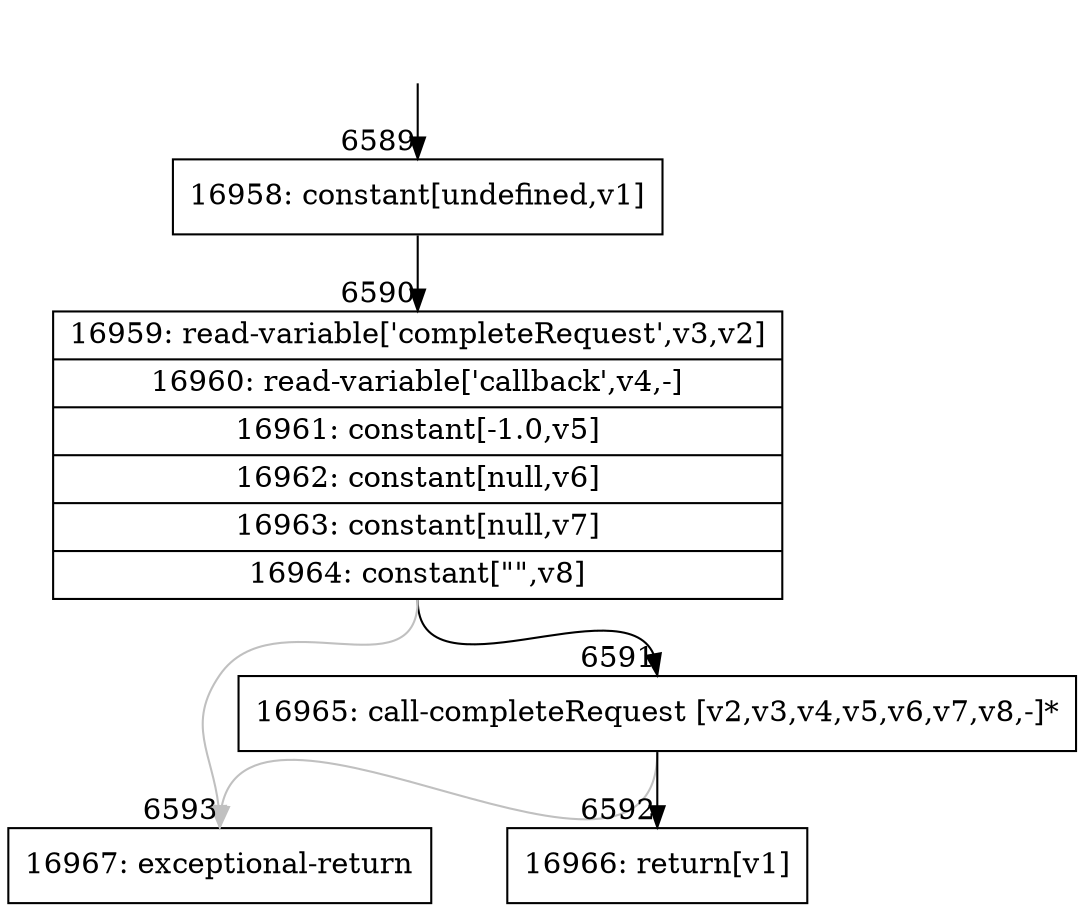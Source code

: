 digraph {
rankdir="TD"
BB_entry495[shape=none,label=""];
BB_entry495 -> BB6589 [tailport=s, headport=n, headlabel="    6589"]
BB6589 [shape=record label="{16958: constant[undefined,v1]}" ] 
BB6589 -> BB6590 [tailport=s, headport=n, headlabel="      6590"]
BB6590 [shape=record label="{16959: read-variable['completeRequest',v3,v2]|16960: read-variable['callback',v4,-]|16961: constant[-1.0,v5]|16962: constant[null,v6]|16963: constant[null,v7]|16964: constant[\"\",v8]}" ] 
BB6590 -> BB6591 [tailport=s, headport=n, headlabel="      6591"]
BB6590 -> BB6593 [tailport=s, headport=n, color=gray, headlabel="      6593"]
BB6591 [shape=record label="{16965: call-completeRequest [v2,v3,v4,v5,v6,v7,v8,-]*}" ] 
BB6591 -> BB6592 [tailport=s, headport=n, headlabel="      6592"]
BB6591 -> BB6593 [tailport=s, headport=n, color=gray]
BB6592 [shape=record label="{16966: return[v1]}" ] 
BB6593 [shape=record label="{16967: exceptional-return}" ] 
//#$~ 10489
}
